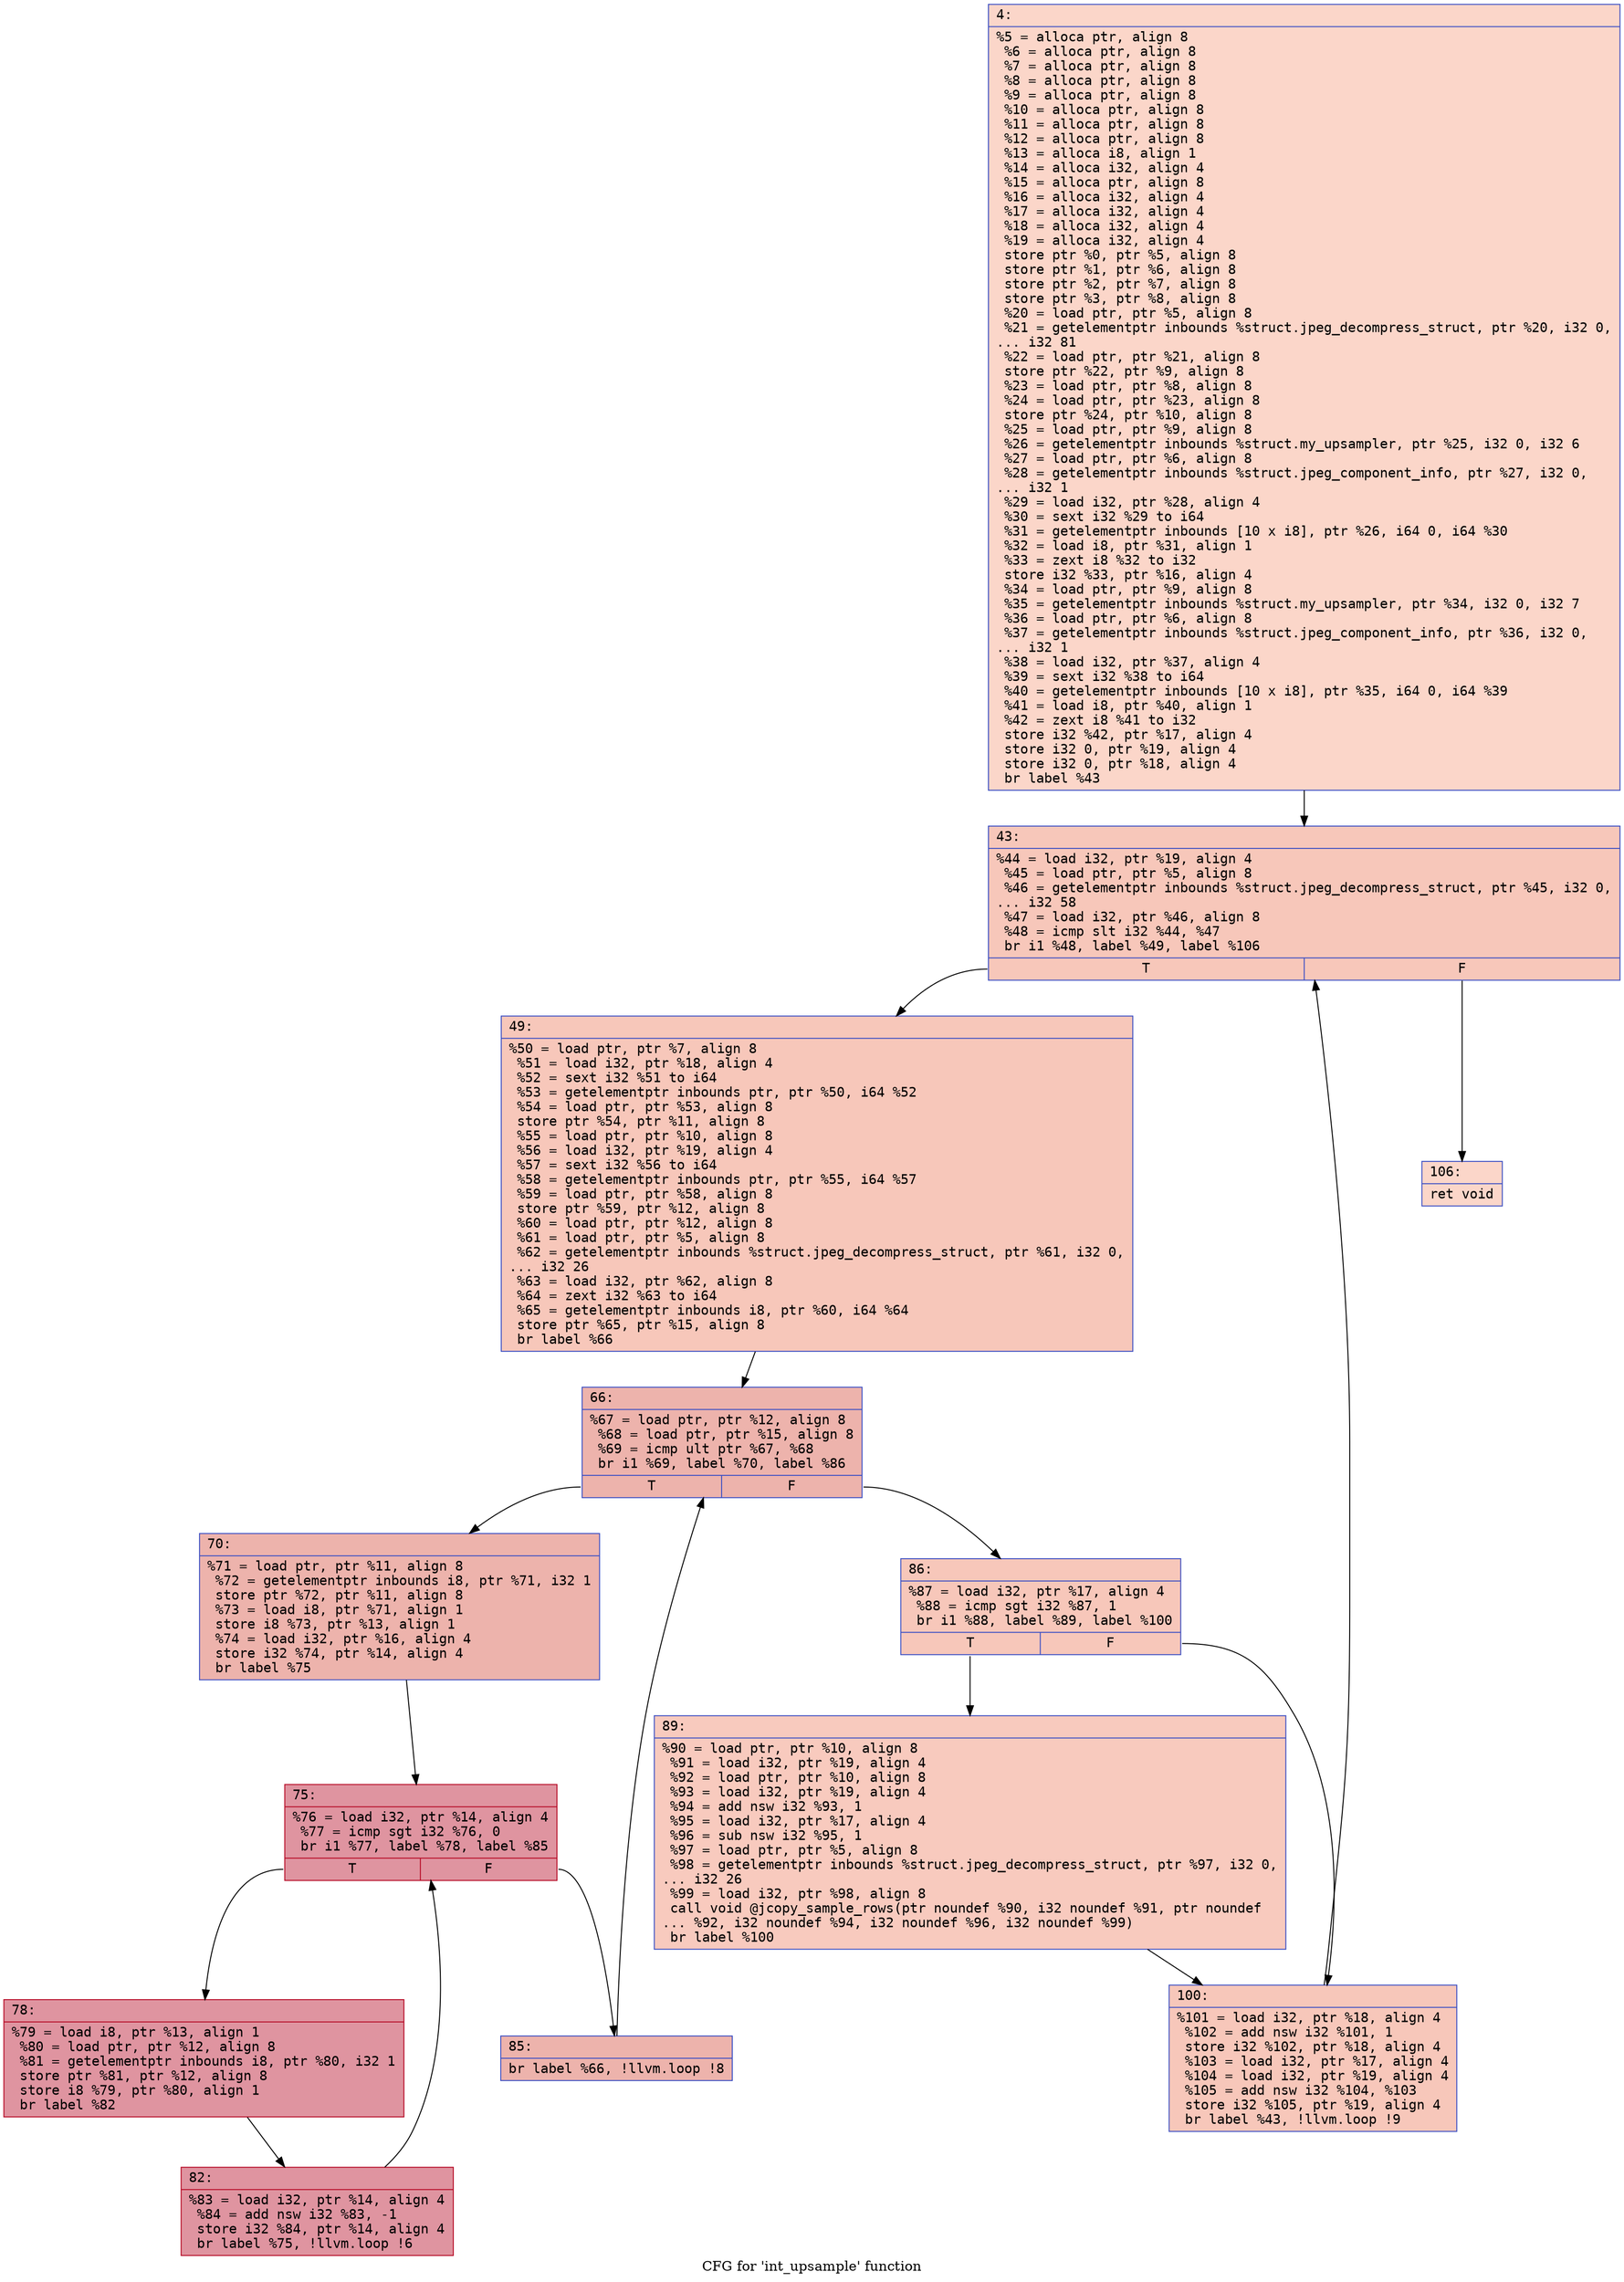 digraph "CFG for 'int_upsample' function" {
	label="CFG for 'int_upsample' function";

	Node0x6000034f3cf0 [shape=record,color="#3d50c3ff", style=filled, fillcolor="#f6a38570" fontname="Courier",label="{4:\l|  %5 = alloca ptr, align 8\l  %6 = alloca ptr, align 8\l  %7 = alloca ptr, align 8\l  %8 = alloca ptr, align 8\l  %9 = alloca ptr, align 8\l  %10 = alloca ptr, align 8\l  %11 = alloca ptr, align 8\l  %12 = alloca ptr, align 8\l  %13 = alloca i8, align 1\l  %14 = alloca i32, align 4\l  %15 = alloca ptr, align 8\l  %16 = alloca i32, align 4\l  %17 = alloca i32, align 4\l  %18 = alloca i32, align 4\l  %19 = alloca i32, align 4\l  store ptr %0, ptr %5, align 8\l  store ptr %1, ptr %6, align 8\l  store ptr %2, ptr %7, align 8\l  store ptr %3, ptr %8, align 8\l  %20 = load ptr, ptr %5, align 8\l  %21 = getelementptr inbounds %struct.jpeg_decompress_struct, ptr %20, i32 0,\l... i32 81\l  %22 = load ptr, ptr %21, align 8\l  store ptr %22, ptr %9, align 8\l  %23 = load ptr, ptr %8, align 8\l  %24 = load ptr, ptr %23, align 8\l  store ptr %24, ptr %10, align 8\l  %25 = load ptr, ptr %9, align 8\l  %26 = getelementptr inbounds %struct.my_upsampler, ptr %25, i32 0, i32 6\l  %27 = load ptr, ptr %6, align 8\l  %28 = getelementptr inbounds %struct.jpeg_component_info, ptr %27, i32 0,\l... i32 1\l  %29 = load i32, ptr %28, align 4\l  %30 = sext i32 %29 to i64\l  %31 = getelementptr inbounds [10 x i8], ptr %26, i64 0, i64 %30\l  %32 = load i8, ptr %31, align 1\l  %33 = zext i8 %32 to i32\l  store i32 %33, ptr %16, align 4\l  %34 = load ptr, ptr %9, align 8\l  %35 = getelementptr inbounds %struct.my_upsampler, ptr %34, i32 0, i32 7\l  %36 = load ptr, ptr %6, align 8\l  %37 = getelementptr inbounds %struct.jpeg_component_info, ptr %36, i32 0,\l... i32 1\l  %38 = load i32, ptr %37, align 4\l  %39 = sext i32 %38 to i64\l  %40 = getelementptr inbounds [10 x i8], ptr %35, i64 0, i64 %39\l  %41 = load i8, ptr %40, align 1\l  %42 = zext i8 %41 to i32\l  store i32 %42, ptr %17, align 4\l  store i32 0, ptr %19, align 4\l  store i32 0, ptr %18, align 4\l  br label %43\l}"];
	Node0x6000034f3cf0 -> Node0x6000034f3d40[tooltip="4 -> 43\nProbability 100.00%" ];
	Node0x6000034f3d40 [shape=record,color="#3d50c3ff", style=filled, fillcolor="#ec7f6370" fontname="Courier",label="{43:\l|  %44 = load i32, ptr %19, align 4\l  %45 = load ptr, ptr %5, align 8\l  %46 = getelementptr inbounds %struct.jpeg_decompress_struct, ptr %45, i32 0,\l... i32 58\l  %47 = load i32, ptr %46, align 8\l  %48 = icmp slt i32 %44, %47\l  br i1 %48, label %49, label %106\l|{<s0>T|<s1>F}}"];
	Node0x6000034f3d40:s0 -> Node0x6000034f3d90[tooltip="43 -> 49\nProbability 96.88%" ];
	Node0x6000034f3d40:s1 -> Node0x6000034ec0f0[tooltip="43 -> 106\nProbability 3.12%" ];
	Node0x6000034f3d90 [shape=record,color="#3d50c3ff", style=filled, fillcolor="#ec7f6370" fontname="Courier",label="{49:\l|  %50 = load ptr, ptr %7, align 8\l  %51 = load i32, ptr %18, align 4\l  %52 = sext i32 %51 to i64\l  %53 = getelementptr inbounds ptr, ptr %50, i64 %52\l  %54 = load ptr, ptr %53, align 8\l  store ptr %54, ptr %11, align 8\l  %55 = load ptr, ptr %10, align 8\l  %56 = load i32, ptr %19, align 4\l  %57 = sext i32 %56 to i64\l  %58 = getelementptr inbounds ptr, ptr %55, i64 %57\l  %59 = load ptr, ptr %58, align 8\l  store ptr %59, ptr %12, align 8\l  %60 = load ptr, ptr %12, align 8\l  %61 = load ptr, ptr %5, align 8\l  %62 = getelementptr inbounds %struct.jpeg_decompress_struct, ptr %61, i32 0,\l... i32 26\l  %63 = load i32, ptr %62, align 8\l  %64 = zext i32 %63 to i64\l  %65 = getelementptr inbounds i8, ptr %60, i64 %64\l  store ptr %65, ptr %15, align 8\l  br label %66\l}"];
	Node0x6000034f3d90 -> Node0x6000034f3de0[tooltip="49 -> 66\nProbability 100.00%" ];
	Node0x6000034f3de0 [shape=record,color="#3d50c3ff", style=filled, fillcolor="#d6524470" fontname="Courier",label="{66:\l|  %67 = load ptr, ptr %12, align 8\l  %68 = load ptr, ptr %15, align 8\l  %69 = icmp ult ptr %67, %68\l  br i1 %69, label %70, label %86\l|{<s0>T|<s1>F}}"];
	Node0x6000034f3de0:s0 -> Node0x6000034f3e30[tooltip="66 -> 70\nProbability 96.88%" ];
	Node0x6000034f3de0:s1 -> Node0x6000034ec000[tooltip="66 -> 86\nProbability 3.12%" ];
	Node0x6000034f3e30 [shape=record,color="#3d50c3ff", style=filled, fillcolor="#d6524470" fontname="Courier",label="{70:\l|  %71 = load ptr, ptr %11, align 8\l  %72 = getelementptr inbounds i8, ptr %71, i32 1\l  store ptr %72, ptr %11, align 8\l  %73 = load i8, ptr %71, align 1\l  store i8 %73, ptr %13, align 1\l  %74 = load i32, ptr %16, align 4\l  store i32 %74, ptr %14, align 4\l  br label %75\l}"];
	Node0x6000034f3e30 -> Node0x6000034f3e80[tooltip="70 -> 75\nProbability 100.00%" ];
	Node0x6000034f3e80 [shape=record,color="#b70d28ff", style=filled, fillcolor="#b70d2870" fontname="Courier",label="{75:\l|  %76 = load i32, ptr %14, align 4\l  %77 = icmp sgt i32 %76, 0\l  br i1 %77, label %78, label %85\l|{<s0>T|<s1>F}}"];
	Node0x6000034f3e80:s0 -> Node0x6000034f3ed0[tooltip="75 -> 78\nProbability 96.88%" ];
	Node0x6000034f3e80:s1 -> Node0x6000034f3f70[tooltip="75 -> 85\nProbability 3.12%" ];
	Node0x6000034f3ed0 [shape=record,color="#b70d28ff", style=filled, fillcolor="#b70d2870" fontname="Courier",label="{78:\l|  %79 = load i8, ptr %13, align 1\l  %80 = load ptr, ptr %12, align 8\l  %81 = getelementptr inbounds i8, ptr %80, i32 1\l  store ptr %81, ptr %12, align 8\l  store i8 %79, ptr %80, align 1\l  br label %82\l}"];
	Node0x6000034f3ed0 -> Node0x6000034f3f20[tooltip="78 -> 82\nProbability 100.00%" ];
	Node0x6000034f3f20 [shape=record,color="#b70d28ff", style=filled, fillcolor="#b70d2870" fontname="Courier",label="{82:\l|  %83 = load i32, ptr %14, align 4\l  %84 = add nsw i32 %83, -1\l  store i32 %84, ptr %14, align 4\l  br label %75, !llvm.loop !6\l}"];
	Node0x6000034f3f20 -> Node0x6000034f3e80[tooltip="82 -> 75\nProbability 100.00%" ];
	Node0x6000034f3f70 [shape=record,color="#3d50c3ff", style=filled, fillcolor="#d6524470" fontname="Courier",label="{85:\l|  br label %66, !llvm.loop !8\l}"];
	Node0x6000034f3f70 -> Node0x6000034f3de0[tooltip="85 -> 66\nProbability 100.00%" ];
	Node0x6000034ec000 [shape=record,color="#3d50c3ff", style=filled, fillcolor="#ec7f6370" fontname="Courier",label="{86:\l|  %87 = load i32, ptr %17, align 4\l  %88 = icmp sgt i32 %87, 1\l  br i1 %88, label %89, label %100\l|{<s0>T|<s1>F}}"];
	Node0x6000034ec000:s0 -> Node0x6000034ec050[tooltip="86 -> 89\nProbability 50.00%" ];
	Node0x6000034ec000:s1 -> Node0x6000034ec0a0[tooltip="86 -> 100\nProbability 50.00%" ];
	Node0x6000034ec050 [shape=record,color="#3d50c3ff", style=filled, fillcolor="#ef886b70" fontname="Courier",label="{89:\l|  %90 = load ptr, ptr %10, align 8\l  %91 = load i32, ptr %19, align 4\l  %92 = load ptr, ptr %10, align 8\l  %93 = load i32, ptr %19, align 4\l  %94 = add nsw i32 %93, 1\l  %95 = load i32, ptr %17, align 4\l  %96 = sub nsw i32 %95, 1\l  %97 = load ptr, ptr %5, align 8\l  %98 = getelementptr inbounds %struct.jpeg_decompress_struct, ptr %97, i32 0,\l... i32 26\l  %99 = load i32, ptr %98, align 8\l  call void @jcopy_sample_rows(ptr noundef %90, i32 noundef %91, ptr noundef\l... %92, i32 noundef %94, i32 noundef %96, i32 noundef %99)\l  br label %100\l}"];
	Node0x6000034ec050 -> Node0x6000034ec0a0[tooltip="89 -> 100\nProbability 100.00%" ];
	Node0x6000034ec0a0 [shape=record,color="#3d50c3ff", style=filled, fillcolor="#ec7f6370" fontname="Courier",label="{100:\l|  %101 = load i32, ptr %18, align 4\l  %102 = add nsw i32 %101, 1\l  store i32 %102, ptr %18, align 4\l  %103 = load i32, ptr %17, align 4\l  %104 = load i32, ptr %19, align 4\l  %105 = add nsw i32 %104, %103\l  store i32 %105, ptr %19, align 4\l  br label %43, !llvm.loop !9\l}"];
	Node0x6000034ec0a0 -> Node0x6000034f3d40[tooltip="100 -> 43\nProbability 100.00%" ];
	Node0x6000034ec0f0 [shape=record,color="#3d50c3ff", style=filled, fillcolor="#f6a38570" fontname="Courier",label="{106:\l|  ret void\l}"];
}
